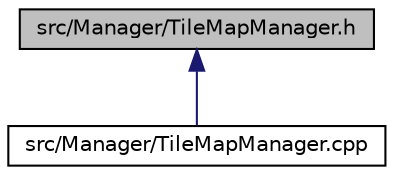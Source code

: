 digraph "src/Manager/TileMapManager.h"
{
  edge [fontname="Helvetica",fontsize="10",labelfontname="Helvetica",labelfontsize="10"];
  node [fontname="Helvetica",fontsize="10",shape=record];
  Node1 [label="src/Manager/TileMapManager.h",height=0.2,width=0.4,color="black", fillcolor="grey75", style="filled", fontcolor="black"];
  Node1 -> Node2 [dir="back",color="midnightblue",fontsize="10",style="solid",fontname="Helvetica"];
  Node2 [label="src/Manager/TileMapManager.cpp",height=0.2,width=0.4,color="black", fillcolor="white", style="filled",URL="$TileMapManager_8cpp.html"];
}
